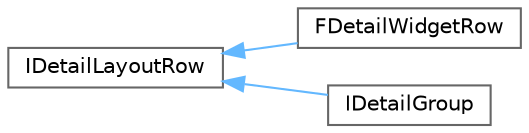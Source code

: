 digraph "Graphical Class Hierarchy"
{
 // INTERACTIVE_SVG=YES
 // LATEX_PDF_SIZE
  bgcolor="transparent";
  edge [fontname=Helvetica,fontsize=10,labelfontname=Helvetica,labelfontsize=10];
  node [fontname=Helvetica,fontsize=10,shape=box,height=0.2,width=0.4];
  rankdir="LR";
  Node0 [id="Node000000",label="IDetailLayoutRow",height=0.2,width=0.4,color="grey40", fillcolor="white", style="filled",URL="$de/dcf/classIDetailLayoutRow.html",tooltip="Interface for the various types of rows that can be created through a detail layout customization."];
  Node0 -> Node1 [id="edge5370_Node000000_Node000001",dir="back",color="steelblue1",style="solid",tooltip=" "];
  Node1 [id="Node000001",label="FDetailWidgetRow",height=0.2,width=0.4,color="grey40", fillcolor="white", style="filled",URL="$d8/d13/classFDetailWidgetRow.html",tooltip="Represents a single row of custom widgets in a details panel."];
  Node0 -> Node2 [id="edge5371_Node000000_Node000002",dir="back",color="steelblue1",style="solid",tooltip=" "];
  Node2 [id="Node000002",label="IDetailGroup",height=0.2,width=0.4,color="grey40", fillcolor="white", style="filled",URL="$d2/db2/classIDetailGroup.html",tooltip="A group in the details panel that can have children."];
}

